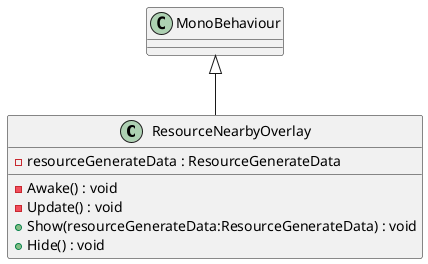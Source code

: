 @startuml
class ResourceNearbyOverlay {
    - resourceGenerateData : ResourceGenerateData
    - Awake() : void
    - Update() : void
    + Show(resourceGenerateData:ResourceGenerateData) : void
    + Hide() : void
}
MonoBehaviour <|-- ResourceNearbyOverlay
@enduml
